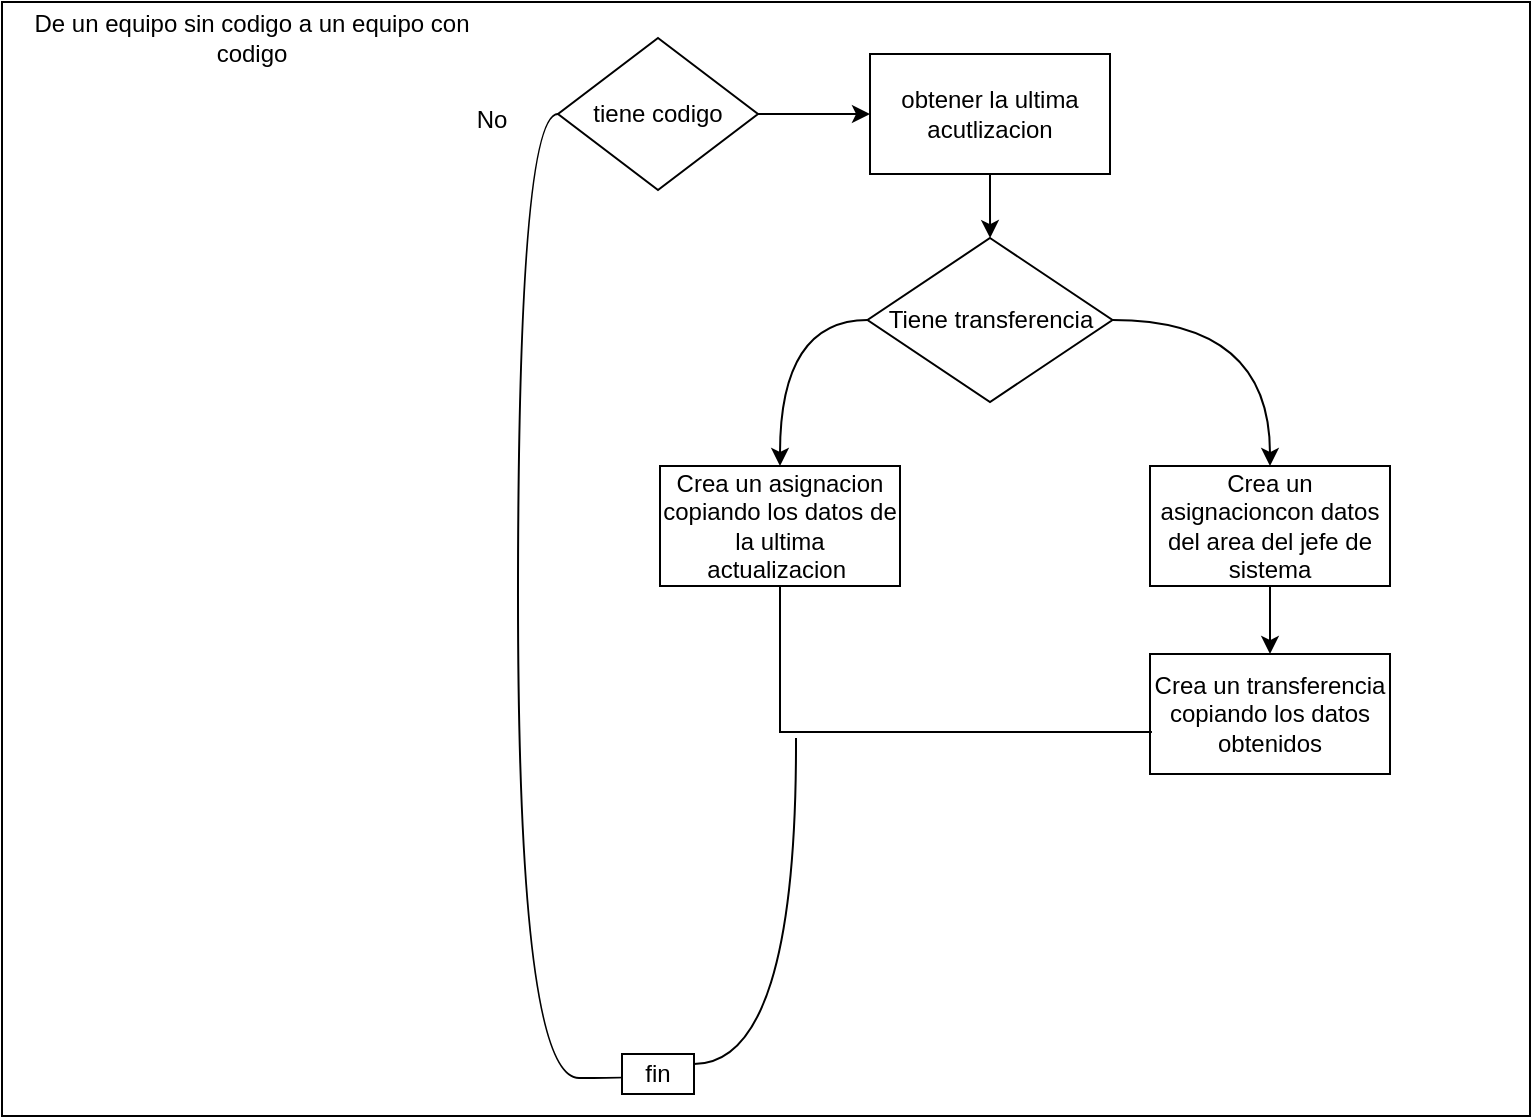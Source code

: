 <mxfile version="28.2.4">
  <diagram name="Página-1" id="wujXgnX4Fn6LwYmk0NB9">
    <mxGraphModel dx="946" dy="607" grid="0" gridSize="10" guides="1" tooltips="1" connect="1" arrows="1" fold="1" page="1" pageScale="1" pageWidth="827" pageHeight="1169" math="0" shadow="0">
      <root>
        <mxCell id="0" />
        <mxCell id="1" parent="0" />
        <mxCell id="FT4fXA2y3nJ1qJzNCgOV-1" value="" style="rounded=0;whiteSpace=wrap;html=1;" vertex="1" parent="1">
          <mxGeometry x="39" y="59" width="764" height="557" as="geometry" />
        </mxCell>
        <mxCell id="FT4fXA2y3nJ1qJzNCgOV-2" value="De un equipo sin codigo a un equipo con codigo" style="text;html=1;align=center;verticalAlign=middle;whiteSpace=wrap;rounded=0;" vertex="1" parent="1">
          <mxGeometry x="44" y="62" width="240" height="30" as="geometry" />
        </mxCell>
        <mxCell id="FT4fXA2y3nJ1qJzNCgOV-7" style="edgeStyle=orthogonalEdgeStyle;rounded=0;orthogonalLoop=1;jettySize=auto;html=1;exitX=0;exitY=0.5;exitDx=0;exitDy=0;entryX=0;entryY=0.5;entryDx=0;entryDy=0;curved=1;" edge="1" parent="1" source="FT4fXA2y3nJ1qJzNCgOV-4" target="FT4fXA2y3nJ1qJzNCgOV-5">
          <mxGeometry relative="1" as="geometry">
            <Array as="points">
              <mxPoint x="297" y="115" />
              <mxPoint x="297" y="597" />
              <mxPoint x="358" y="597" />
              <mxPoint x="358" y="595" />
            </Array>
          </mxGeometry>
        </mxCell>
        <mxCell id="FT4fXA2y3nJ1qJzNCgOV-4" value="tiene codigo" style="rhombus;whiteSpace=wrap;html=1;" vertex="1" parent="1">
          <mxGeometry x="317" y="77" width="100" height="76" as="geometry" />
        </mxCell>
        <mxCell id="FT4fXA2y3nJ1qJzNCgOV-21" style="edgeStyle=orthogonalEdgeStyle;rounded=0;orthogonalLoop=1;jettySize=auto;html=1;exitX=1;exitY=0.25;exitDx=0;exitDy=0;curved=1;shape=wire;dashed=1;endArrow=none;endFill=0;" edge="1" parent="1" source="FT4fXA2y3nJ1qJzNCgOV-5">
          <mxGeometry relative="1" as="geometry">
            <mxPoint x="436" y="427" as="targetPoint" />
          </mxGeometry>
        </mxCell>
        <mxCell id="FT4fXA2y3nJ1qJzNCgOV-5" value="fin" style="rounded=0;whiteSpace=wrap;html=1;" vertex="1" parent="1">
          <mxGeometry x="349" y="585" width="36" height="20" as="geometry" />
        </mxCell>
        <mxCell id="FT4fXA2y3nJ1qJzNCgOV-8" value="No" style="text;html=1;align=center;verticalAlign=middle;whiteSpace=wrap;rounded=0;" vertex="1" parent="1">
          <mxGeometry x="254" y="103" width="60" height="30" as="geometry" />
        </mxCell>
        <mxCell id="FT4fXA2y3nJ1qJzNCgOV-12" value="" style="edgeStyle=orthogonalEdgeStyle;rounded=0;orthogonalLoop=1;jettySize=auto;html=1;" edge="1" parent="1" source="FT4fXA2y3nJ1qJzNCgOV-9" target="FT4fXA2y3nJ1qJzNCgOV-10">
          <mxGeometry relative="1" as="geometry" />
        </mxCell>
        <mxCell id="FT4fXA2y3nJ1qJzNCgOV-9" value="obtener la ultima acutlizacion" style="rounded=0;whiteSpace=wrap;html=1;" vertex="1" parent="1">
          <mxGeometry x="473" y="85" width="120" height="60" as="geometry" />
        </mxCell>
        <mxCell id="FT4fXA2y3nJ1qJzNCgOV-14" style="edgeStyle=orthogonalEdgeStyle;rounded=0;orthogonalLoop=1;jettySize=auto;html=1;exitX=0;exitY=0.5;exitDx=0;exitDy=0;entryX=0.5;entryY=0;entryDx=0;entryDy=0;curved=1;" edge="1" parent="1" source="FT4fXA2y3nJ1qJzNCgOV-10" target="FT4fXA2y3nJ1qJzNCgOV-13">
          <mxGeometry relative="1" as="geometry" />
        </mxCell>
        <mxCell id="FT4fXA2y3nJ1qJzNCgOV-16" style="edgeStyle=orthogonalEdgeStyle;rounded=0;orthogonalLoop=1;jettySize=auto;html=1;exitX=1;exitY=0.5;exitDx=0;exitDy=0;curved=1;" edge="1" parent="1" source="FT4fXA2y3nJ1qJzNCgOV-10" target="FT4fXA2y3nJ1qJzNCgOV-15">
          <mxGeometry relative="1" as="geometry" />
        </mxCell>
        <mxCell id="FT4fXA2y3nJ1qJzNCgOV-10" value="Tiene transferencia" style="rhombus;whiteSpace=wrap;html=1;" vertex="1" parent="1">
          <mxGeometry x="471.75" y="177" width="122.5" height="82" as="geometry" />
        </mxCell>
        <mxCell id="FT4fXA2y3nJ1qJzNCgOV-11" value="" style="endArrow=classic;html=1;rounded=0;exitX=1;exitY=0.5;exitDx=0;exitDy=0;" edge="1" parent="1" source="FT4fXA2y3nJ1qJzNCgOV-4" target="FT4fXA2y3nJ1qJzNCgOV-9">
          <mxGeometry width="50" height="50" relative="1" as="geometry">
            <mxPoint x="389" y="367" as="sourcePoint" />
            <mxPoint x="439" y="317" as="targetPoint" />
          </mxGeometry>
        </mxCell>
        <mxCell id="FT4fXA2y3nJ1qJzNCgOV-13" value="Crea un asignacion&lt;br&gt;copiando los datos de la ultima actualizacion&amp;nbsp;" style="rounded=0;whiteSpace=wrap;html=1;" vertex="1" parent="1">
          <mxGeometry x="368" y="291" width="120" height="60" as="geometry" />
        </mxCell>
        <mxCell id="FT4fXA2y3nJ1qJzNCgOV-19" value="" style="edgeStyle=orthogonalEdgeStyle;rounded=0;orthogonalLoop=1;jettySize=auto;html=1;" edge="1" parent="1" source="FT4fXA2y3nJ1qJzNCgOV-15" target="FT4fXA2y3nJ1qJzNCgOV-17">
          <mxGeometry relative="1" as="geometry" />
        </mxCell>
        <mxCell id="FT4fXA2y3nJ1qJzNCgOV-15" value="Crea un asignacioncon datos del area del jefe de sistema" style="rounded=0;whiteSpace=wrap;html=1;" vertex="1" parent="1">
          <mxGeometry x="613" y="291" width="120" height="60" as="geometry" />
        </mxCell>
        <mxCell id="FT4fXA2y3nJ1qJzNCgOV-17" value="&lt;div&gt;Crea un transferencia copiando los datos obtenidos&lt;/div&gt;" style="rounded=0;whiteSpace=wrap;html=1;" vertex="1" parent="1">
          <mxGeometry x="613" y="385" width="120" height="60" as="geometry" />
        </mxCell>
        <mxCell id="FT4fXA2y3nJ1qJzNCgOV-20" style="edgeStyle=orthogonalEdgeStyle;rounded=0;orthogonalLoop=1;jettySize=auto;html=1;exitX=0.5;exitY=1;exitDx=0;exitDy=0;entryX=0.008;entryY=0.65;entryDx=0;entryDy=0;entryPerimeter=0;shape=wire;dashed=1;endArrow=none;endFill=0;" edge="1" parent="1" source="FT4fXA2y3nJ1qJzNCgOV-13" target="FT4fXA2y3nJ1qJzNCgOV-17">
          <mxGeometry relative="1" as="geometry" />
        </mxCell>
      </root>
    </mxGraphModel>
  </diagram>
</mxfile>
